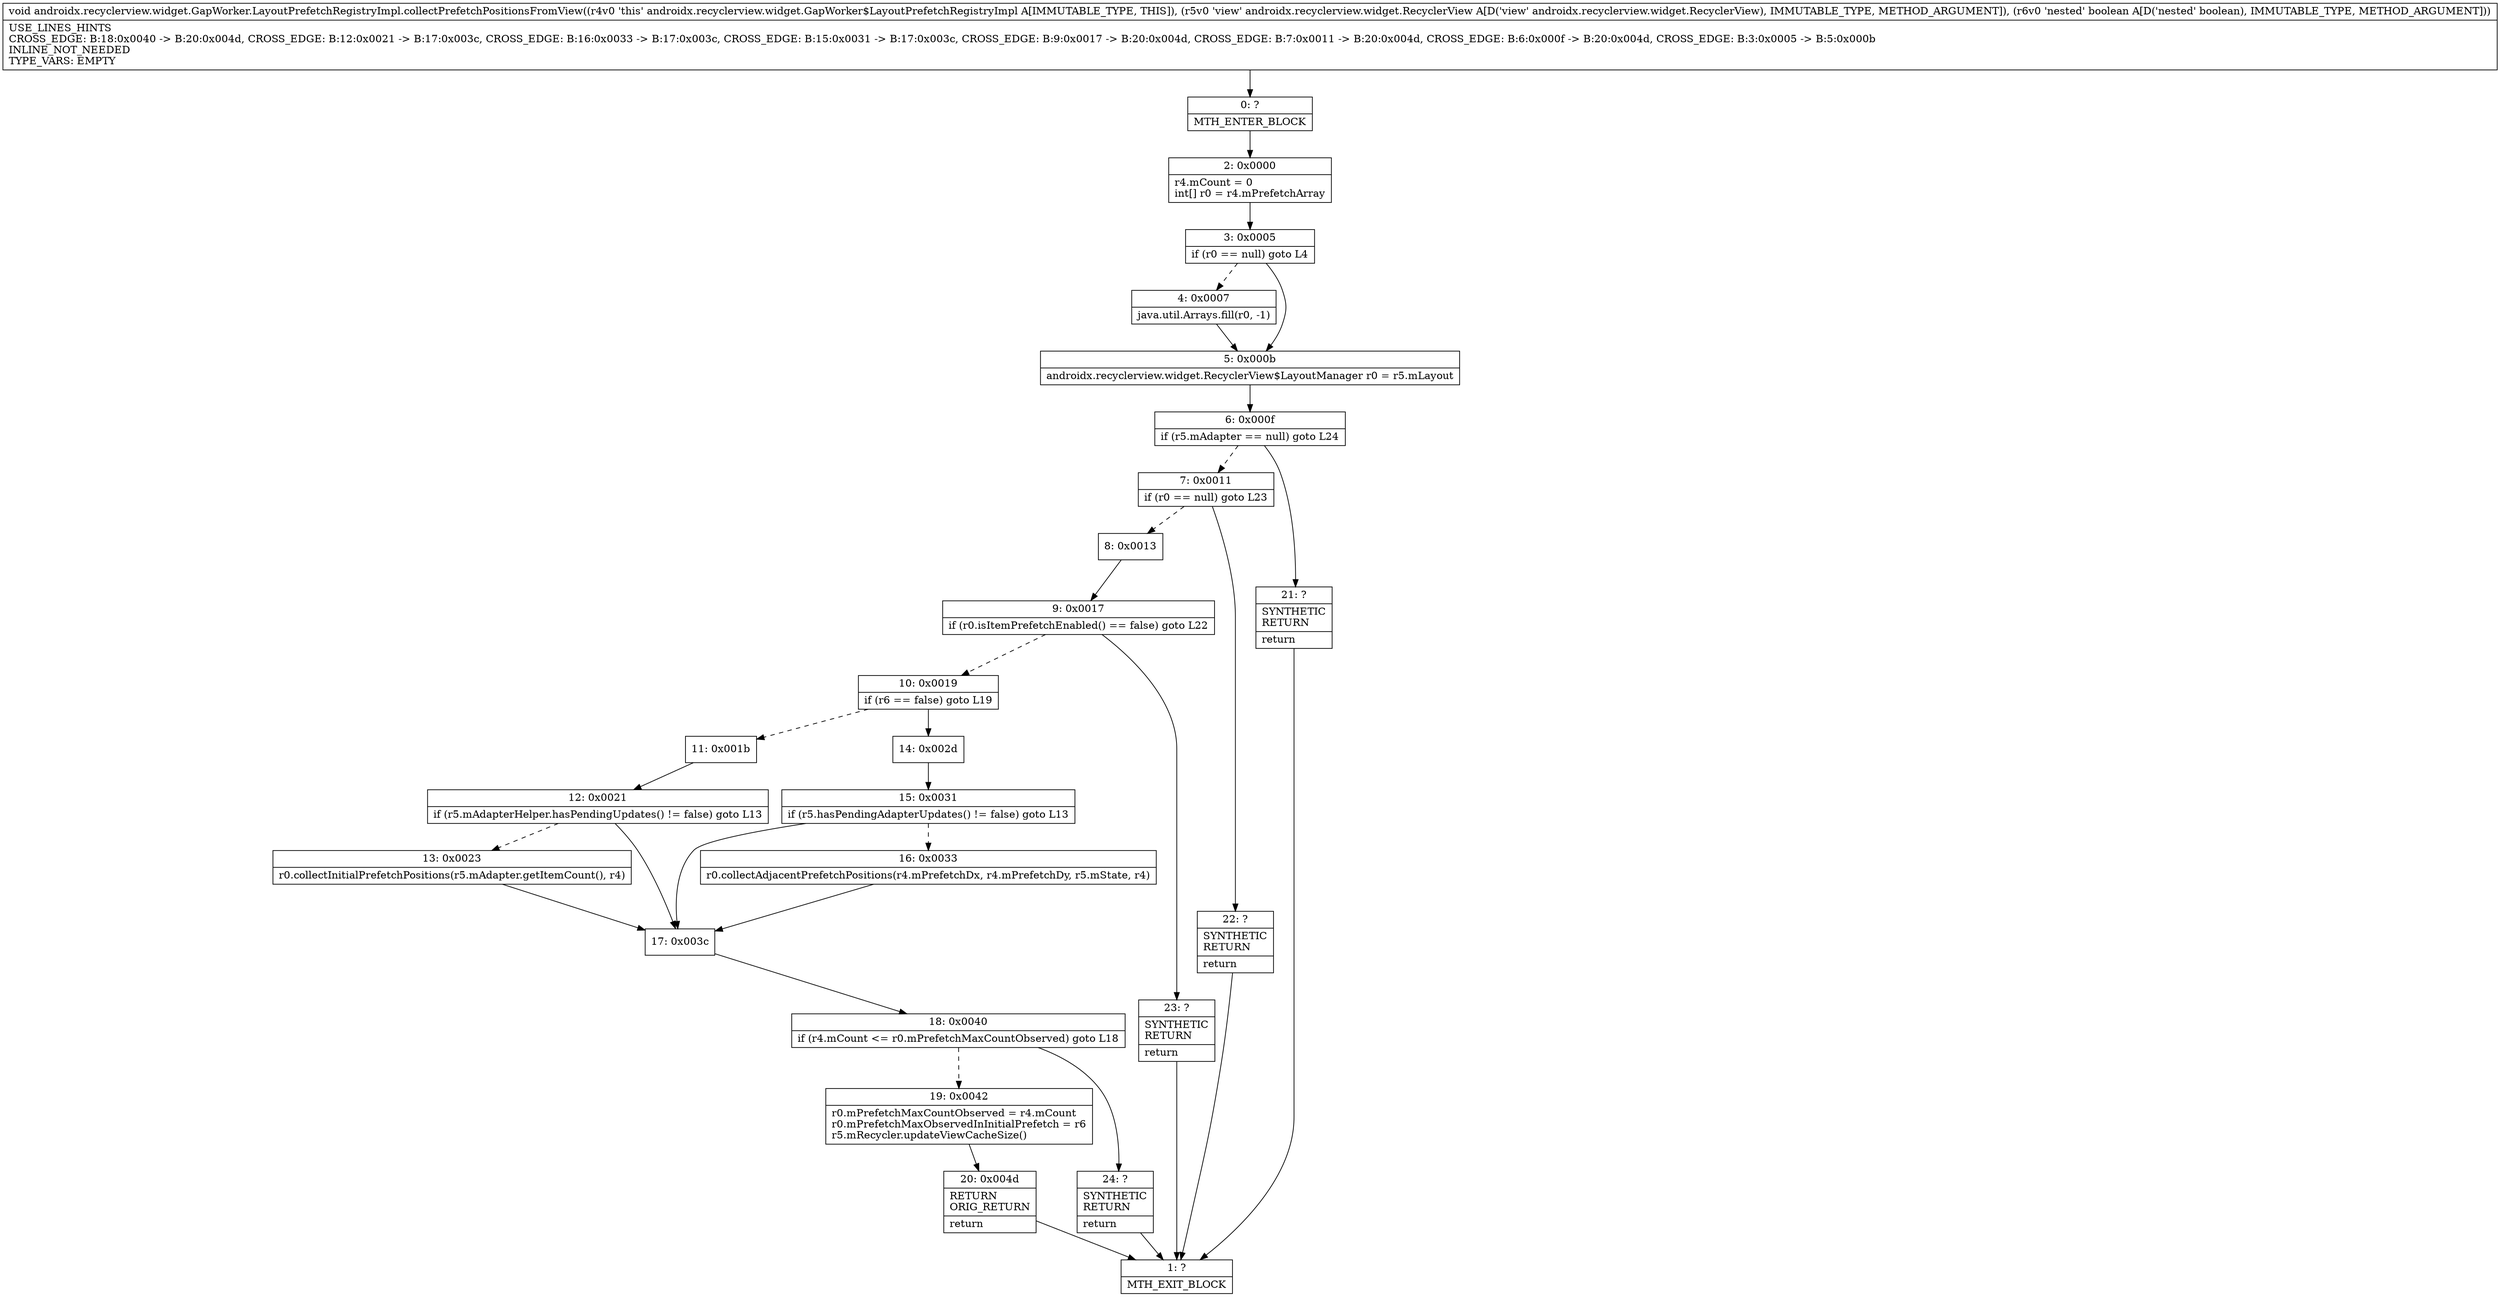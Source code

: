 digraph "CFG forandroidx.recyclerview.widget.GapWorker.LayoutPrefetchRegistryImpl.collectPrefetchPositionsFromView(Landroidx\/recyclerview\/widget\/RecyclerView;Z)V" {
Node_0 [shape=record,label="{0\:\ ?|MTH_ENTER_BLOCK\l}"];
Node_2 [shape=record,label="{2\:\ 0x0000|r4.mCount = 0\lint[] r0 = r4.mPrefetchArray\l}"];
Node_3 [shape=record,label="{3\:\ 0x0005|if (r0 == null) goto L4\l}"];
Node_4 [shape=record,label="{4\:\ 0x0007|java.util.Arrays.fill(r0, \-1)\l}"];
Node_5 [shape=record,label="{5\:\ 0x000b|androidx.recyclerview.widget.RecyclerView$LayoutManager r0 = r5.mLayout\l}"];
Node_6 [shape=record,label="{6\:\ 0x000f|if (r5.mAdapter == null) goto L24\l}"];
Node_7 [shape=record,label="{7\:\ 0x0011|if (r0 == null) goto L23\l}"];
Node_8 [shape=record,label="{8\:\ 0x0013}"];
Node_9 [shape=record,label="{9\:\ 0x0017|if (r0.isItemPrefetchEnabled() == false) goto L22\l}"];
Node_10 [shape=record,label="{10\:\ 0x0019|if (r6 == false) goto L19\l}"];
Node_11 [shape=record,label="{11\:\ 0x001b}"];
Node_12 [shape=record,label="{12\:\ 0x0021|if (r5.mAdapterHelper.hasPendingUpdates() != false) goto L13\l}"];
Node_13 [shape=record,label="{13\:\ 0x0023|r0.collectInitialPrefetchPositions(r5.mAdapter.getItemCount(), r4)\l}"];
Node_17 [shape=record,label="{17\:\ 0x003c}"];
Node_18 [shape=record,label="{18\:\ 0x0040|if (r4.mCount \<= r0.mPrefetchMaxCountObserved) goto L18\l}"];
Node_19 [shape=record,label="{19\:\ 0x0042|r0.mPrefetchMaxCountObserved = r4.mCount\lr0.mPrefetchMaxObservedInInitialPrefetch = r6\lr5.mRecycler.updateViewCacheSize()\l}"];
Node_20 [shape=record,label="{20\:\ 0x004d|RETURN\lORIG_RETURN\l|return\l}"];
Node_1 [shape=record,label="{1\:\ ?|MTH_EXIT_BLOCK\l}"];
Node_24 [shape=record,label="{24\:\ ?|SYNTHETIC\lRETURN\l|return\l}"];
Node_14 [shape=record,label="{14\:\ 0x002d}"];
Node_15 [shape=record,label="{15\:\ 0x0031|if (r5.hasPendingAdapterUpdates() != false) goto L13\l}"];
Node_16 [shape=record,label="{16\:\ 0x0033|r0.collectAdjacentPrefetchPositions(r4.mPrefetchDx, r4.mPrefetchDy, r5.mState, r4)\l}"];
Node_23 [shape=record,label="{23\:\ ?|SYNTHETIC\lRETURN\l|return\l}"];
Node_22 [shape=record,label="{22\:\ ?|SYNTHETIC\lRETURN\l|return\l}"];
Node_21 [shape=record,label="{21\:\ ?|SYNTHETIC\lRETURN\l|return\l}"];
MethodNode[shape=record,label="{void androidx.recyclerview.widget.GapWorker.LayoutPrefetchRegistryImpl.collectPrefetchPositionsFromView((r4v0 'this' androidx.recyclerview.widget.GapWorker$LayoutPrefetchRegistryImpl A[IMMUTABLE_TYPE, THIS]), (r5v0 'view' androidx.recyclerview.widget.RecyclerView A[D('view' androidx.recyclerview.widget.RecyclerView), IMMUTABLE_TYPE, METHOD_ARGUMENT]), (r6v0 'nested' boolean A[D('nested' boolean), IMMUTABLE_TYPE, METHOD_ARGUMENT]))  | USE_LINES_HINTS\lCROSS_EDGE: B:18:0x0040 \-\> B:20:0x004d, CROSS_EDGE: B:12:0x0021 \-\> B:17:0x003c, CROSS_EDGE: B:16:0x0033 \-\> B:17:0x003c, CROSS_EDGE: B:15:0x0031 \-\> B:17:0x003c, CROSS_EDGE: B:9:0x0017 \-\> B:20:0x004d, CROSS_EDGE: B:7:0x0011 \-\> B:20:0x004d, CROSS_EDGE: B:6:0x000f \-\> B:20:0x004d, CROSS_EDGE: B:3:0x0005 \-\> B:5:0x000b\lINLINE_NOT_NEEDED\lTYPE_VARS: EMPTY\l}"];
MethodNode -> Node_0;Node_0 -> Node_2;
Node_2 -> Node_3;
Node_3 -> Node_4[style=dashed];
Node_3 -> Node_5;
Node_4 -> Node_5;
Node_5 -> Node_6;
Node_6 -> Node_7[style=dashed];
Node_6 -> Node_21;
Node_7 -> Node_8[style=dashed];
Node_7 -> Node_22;
Node_8 -> Node_9;
Node_9 -> Node_10[style=dashed];
Node_9 -> Node_23;
Node_10 -> Node_11[style=dashed];
Node_10 -> Node_14;
Node_11 -> Node_12;
Node_12 -> Node_13[style=dashed];
Node_12 -> Node_17;
Node_13 -> Node_17;
Node_17 -> Node_18;
Node_18 -> Node_19[style=dashed];
Node_18 -> Node_24;
Node_19 -> Node_20;
Node_20 -> Node_1;
Node_24 -> Node_1;
Node_14 -> Node_15;
Node_15 -> Node_16[style=dashed];
Node_15 -> Node_17;
Node_16 -> Node_17;
Node_23 -> Node_1;
Node_22 -> Node_1;
Node_21 -> Node_1;
}


